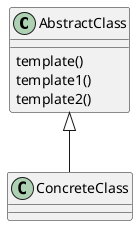 @startuml

abstract class AbstractClass


AbstractClass <|-- ConcreteClass

class AbstractClass {
template()
template1()
template2()
}



@enduml